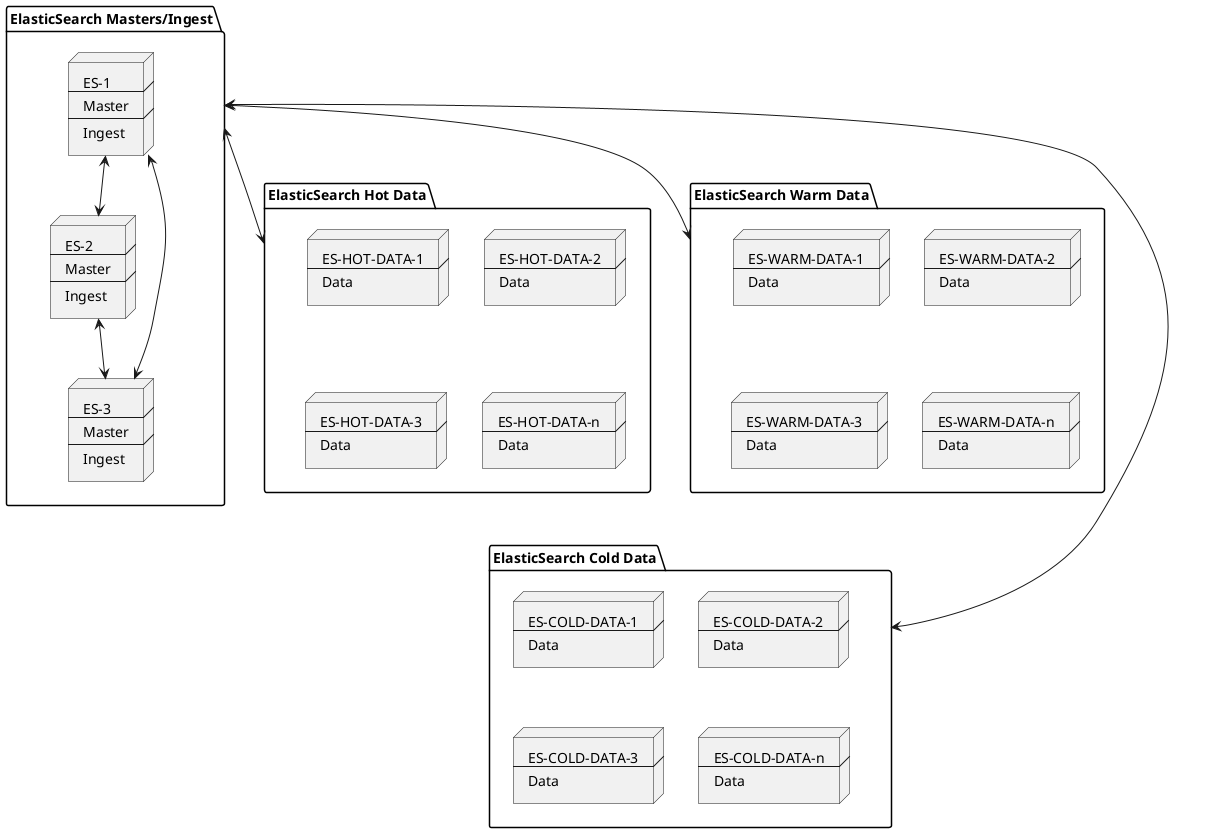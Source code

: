 @startuml

package "ElasticSearch Masters/Ingest" {
  node ES1 [
    ES-1
    ----
    Master
    ----
    Ingest
  ]
  node ES2 [
    ES-2
    ----
    Master
    ----
    Ingest
  ]
  node ES3 [
    ES-3
    ----
    Master
    ----
    Ingest
  ]


  ES1<-->ES2
  ES2<-->ES3
  ES3<-->ES1

}

package "ElasticSearch Hot Data" {
  node ESHOTDATA1 [
    ES-HOT-DATA-1
    ----
    Data
  ]
  node ESHOTDATA2 [
    ES-HOT-DATA-2
    ----
    Data
  ]
  node ESHOTDATA3 [
    ES-HOT-DATA-3
    ----
    Data
  ]
  node ESHOTDATAN [
    ES-HOT-DATA-n
    ----
    Data
  ]

}

package "ElasticSearch Warm Data" {
  node ESWARMDATA1 [
    ES-WARM-DATA-1
    ----
    Data
  ]
  node ESWARMDATA2 [
    ES-WARM-DATA-2
    ----
    Data
  ]
  node ESWARMDATA3 [
    ES-WARM-DATA-3
    ----
    Data
  ]
  node ESWARMDATAN [
    ES-WARM-DATA-n
    ----
    Data
  ]

}

package "ElasticSearch Cold Data" {
  node ESCOLDDATA1 [
    ES-COLD-DATA-1
    ----
    Data
  ]
  node ESCOLDDATA2 [
    ES-COLD-DATA-2
    ----
    Data
  ]
  node ESCOLDDATA3 [
    ES-COLD-DATA-3
    ----
    Data
  ]
  node ESCOLDDATAN [
    ES-COLD-DATA-n
    ----
    Data
  ]

}

"ElasticSearch Masters/Ingest"<-->"ElasticSearch Hot Data"
"ElasticSearch Masters/Ingest"<-->"ElasticSearch Warm Data"
"ElasticSearch Masters/Ingest"<-->"ElasticSearch Cold Data"

@enduml
